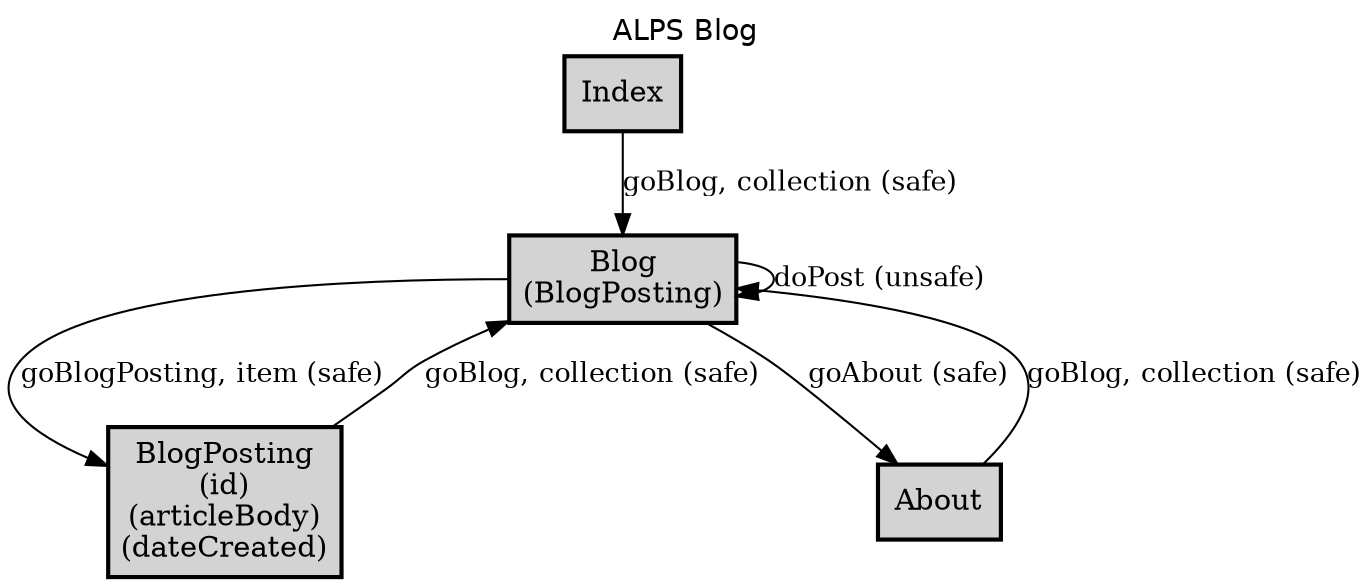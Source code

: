 digraph application_state_diagram {
  graph [
    labelloc="t";
    fontname="Helvetica"
    label="ALPS Blog";
    URL="index.html" target="_parent"
  ];
  node [shape = box, style = "bold,filled" fillcolor="lightgray"];

    Blog [margin=0.02, label=<<table cellspacing="0" cellpadding="5" border="0"><tr><td>Blog<br />(BlogPosting)<br /></td></tr></table>>,shape=box URL="docs/semantic.Blog.html" target="_parent"]
    BlogPosting [margin=0.02, label=<<table cellspacing="0" cellpadding="5" border="0"><tr><td>BlogPosting<br />(id)<br />(articleBody)<br />(dateCreated)<br /></td></tr></table>>,shape=box URL="docs/semantic.BlogPosting.html" target="_parent"]

    About -> Blog [label = "goBlog, collection (safe)" URL="docs/safe.goBlog.html" target="_parent" fontsize=13];
    Blog -> About [label = "goAbout (safe)" URL="docs/safe.goAbout.html" target="_parent" fontsize=13];
    Blog -> Blog [label = "doPost (unsafe)" URL="docs/unsafe.doPost.html" target="_parent" fontsize=13];
    Blog -> BlogPosting [label = "goBlogPosting, item (safe)" URL="docs/safe.goBlogPosting.html" target="_parent" fontsize=13];
    BlogPosting -> Blog [label = "goBlog, collection (safe)" URL="docs/safe.goBlog.html" target="_parent" fontsize=13];
    Index -> Blog [label = "goBlog, collection (safe)" URL="docs/safe.goBlog.html" target="_parent" fontsize=13];

    About [URL="docs/semantic.About.html" target="_parent"]
    Index [URL="docs/semantic.Index.html" target="_parent"]

}